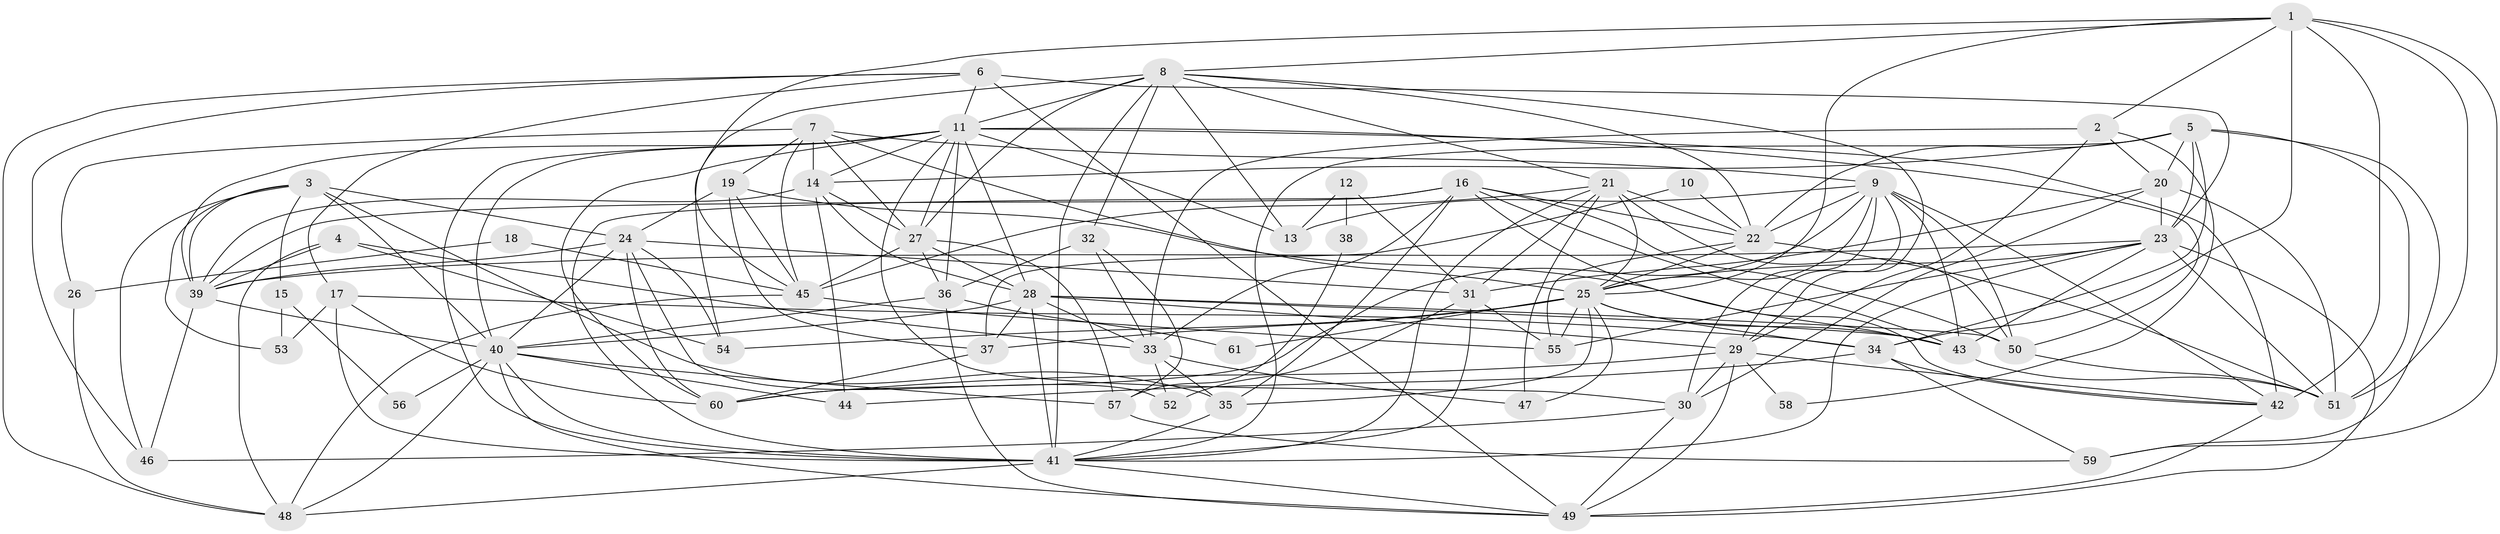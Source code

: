 // original degree distribution, {5: 0.22297297297297297, 3: 0.24324324324324326, 6: 0.07432432432432433, 2: 0.12837837837837837, 8: 0.006756756756756757, 4: 0.2972972972972973, 7: 0.02027027027027027, 10: 0.006756756756756757}
// Generated by graph-tools (version 1.1) at 2025/51/03/04/25 22:51:09]
// undirected, 61 vertices, 191 edges
graph export_dot {
  node [color=gray90,style=filled];
  1;
  2;
  3;
  4;
  5;
  6;
  7;
  8;
  9;
  10;
  11;
  12;
  13;
  14;
  15;
  16;
  17;
  18;
  19;
  20;
  21;
  22;
  23;
  24;
  25;
  26;
  27;
  28;
  29;
  30;
  31;
  32;
  33;
  34;
  35;
  36;
  37;
  38;
  39;
  40;
  41;
  42;
  43;
  44;
  45;
  46;
  47;
  48;
  49;
  50;
  51;
  52;
  53;
  54;
  55;
  56;
  57;
  58;
  59;
  60;
  61;
  1 -- 2 [weight=1.0];
  1 -- 8 [weight=1.0];
  1 -- 25 [weight=1.0];
  1 -- 34 [weight=1.0];
  1 -- 42 [weight=2.0];
  1 -- 45 [weight=1.0];
  1 -- 51 [weight=1.0];
  1 -- 59 [weight=1.0];
  2 -- 20 [weight=1.0];
  2 -- 29 [weight=2.0];
  2 -- 33 [weight=1.0];
  2 -- 58 [weight=1.0];
  3 -- 15 [weight=1.0];
  3 -- 24 [weight=2.0];
  3 -- 35 [weight=2.0];
  3 -- 39 [weight=1.0];
  3 -- 40 [weight=1.0];
  3 -- 46 [weight=1.0];
  3 -- 53 [weight=1.0];
  4 -- 33 [weight=2.0];
  4 -- 39 [weight=1.0];
  4 -- 48 [weight=1.0];
  4 -- 54 [weight=1.0];
  5 -- 14 [weight=1.0];
  5 -- 20 [weight=1.0];
  5 -- 22 [weight=1.0];
  5 -- 23 [weight=1.0];
  5 -- 34 [weight=2.0];
  5 -- 41 [weight=1.0];
  5 -- 51 [weight=1.0];
  5 -- 59 [weight=1.0];
  6 -- 11 [weight=1.0];
  6 -- 17 [weight=1.0];
  6 -- 23 [weight=3.0];
  6 -- 46 [weight=1.0];
  6 -- 48 [weight=1.0];
  6 -- 49 [weight=1.0];
  7 -- 9 [weight=1.0];
  7 -- 14 [weight=1.0];
  7 -- 19 [weight=1.0];
  7 -- 25 [weight=1.0];
  7 -- 26 [weight=1.0];
  7 -- 27 [weight=1.0];
  7 -- 45 [weight=1.0];
  8 -- 11 [weight=1.0];
  8 -- 13 [weight=1.0];
  8 -- 21 [weight=1.0];
  8 -- 22 [weight=1.0];
  8 -- 27 [weight=1.0];
  8 -- 29 [weight=1.0];
  8 -- 32 [weight=1.0];
  8 -- 41 [weight=1.0];
  8 -- 54 [weight=1.0];
  9 -- 13 [weight=1.0];
  9 -- 22 [weight=1.0];
  9 -- 25 [weight=1.0];
  9 -- 29 [weight=1.0];
  9 -- 30 [weight=1.0];
  9 -- 42 [weight=1.0];
  9 -- 43 [weight=1.0];
  9 -- 50 [weight=1.0];
  9 -- 60 [weight=1.0];
  10 -- 22 [weight=1.0];
  10 -- 37 [weight=1.0];
  11 -- 13 [weight=1.0];
  11 -- 14 [weight=1.0];
  11 -- 27 [weight=1.0];
  11 -- 28 [weight=1.0];
  11 -- 30 [weight=1.0];
  11 -- 36 [weight=2.0];
  11 -- 39 [weight=1.0];
  11 -- 40 [weight=2.0];
  11 -- 41 [weight=1.0];
  11 -- 42 [weight=3.0];
  11 -- 50 [weight=1.0];
  11 -- 60 [weight=1.0];
  12 -- 13 [weight=1.0];
  12 -- 31 [weight=1.0];
  12 -- 38 [weight=1.0];
  14 -- 27 [weight=2.0];
  14 -- 28 [weight=1.0];
  14 -- 39 [weight=1.0];
  14 -- 44 [weight=1.0];
  15 -- 53 [weight=1.0];
  15 -- 56 [weight=1.0];
  16 -- 22 [weight=1.0];
  16 -- 33 [weight=1.0];
  16 -- 35 [weight=1.0];
  16 -- 39 [weight=1.0];
  16 -- 41 [weight=1.0];
  16 -- 42 [weight=1.0];
  16 -- 43 [weight=1.0];
  16 -- 50 [weight=1.0];
  17 -- 34 [weight=1.0];
  17 -- 41 [weight=1.0];
  17 -- 53 [weight=1.0];
  17 -- 60 [weight=1.0];
  18 -- 26 [weight=1.0];
  18 -- 45 [weight=1.0];
  19 -- 24 [weight=1.0];
  19 -- 37 [weight=1.0];
  19 -- 43 [weight=1.0];
  19 -- 45 [weight=1.0];
  20 -- 23 [weight=1.0];
  20 -- 30 [weight=1.0];
  20 -- 31 [weight=1.0];
  20 -- 51 [weight=2.0];
  21 -- 22 [weight=1.0];
  21 -- 25 [weight=1.0];
  21 -- 31 [weight=1.0];
  21 -- 41 [weight=1.0];
  21 -- 45 [weight=1.0];
  21 -- 47 [weight=1.0];
  21 -- 50 [weight=1.0];
  22 -- 25 [weight=1.0];
  22 -- 51 [weight=1.0];
  22 -- 55 [weight=1.0];
  23 -- 25 [weight=1.0];
  23 -- 39 [weight=1.0];
  23 -- 41 [weight=1.0];
  23 -- 43 [weight=1.0];
  23 -- 49 [weight=1.0];
  23 -- 51 [weight=1.0];
  23 -- 55 [weight=1.0];
  24 -- 31 [weight=1.0];
  24 -- 39 [weight=1.0];
  24 -- 40 [weight=1.0];
  24 -- 52 [weight=1.0];
  24 -- 54 [weight=1.0];
  24 -- 60 [weight=1.0];
  25 -- 34 [weight=1.0];
  25 -- 35 [weight=1.0];
  25 -- 37 [weight=1.0];
  25 -- 43 [weight=1.0];
  25 -- 47 [weight=1.0];
  25 -- 54 [weight=1.0];
  25 -- 55 [weight=1.0];
  25 -- 61 [weight=1.0];
  26 -- 48 [weight=1.0];
  27 -- 28 [weight=2.0];
  27 -- 36 [weight=1.0];
  27 -- 45 [weight=1.0];
  27 -- 57 [weight=1.0];
  28 -- 29 [weight=2.0];
  28 -- 33 [weight=1.0];
  28 -- 37 [weight=1.0];
  28 -- 40 [weight=1.0];
  28 -- 41 [weight=2.0];
  28 -- 43 [weight=1.0];
  28 -- 50 [weight=1.0];
  29 -- 30 [weight=2.0];
  29 -- 42 [weight=1.0];
  29 -- 49 [weight=1.0];
  29 -- 58 [weight=1.0];
  29 -- 60 [weight=1.0];
  30 -- 46 [weight=1.0];
  30 -- 49 [weight=1.0];
  31 -- 41 [weight=1.0];
  31 -- 52 [weight=1.0];
  31 -- 55 [weight=1.0];
  32 -- 33 [weight=1.0];
  32 -- 36 [weight=1.0];
  32 -- 57 [weight=1.0];
  33 -- 35 [weight=1.0];
  33 -- 47 [weight=1.0];
  33 -- 52 [weight=1.0];
  34 -- 42 [weight=1.0];
  34 -- 44 [weight=1.0];
  34 -- 59 [weight=1.0];
  35 -- 41 [weight=1.0];
  36 -- 40 [weight=1.0];
  36 -- 49 [weight=1.0];
  36 -- 61 [weight=1.0];
  37 -- 60 [weight=1.0];
  38 -- 57 [weight=1.0];
  39 -- 40 [weight=1.0];
  39 -- 46 [weight=1.0];
  40 -- 41 [weight=1.0];
  40 -- 44 [weight=1.0];
  40 -- 48 [weight=1.0];
  40 -- 49 [weight=1.0];
  40 -- 56 [weight=1.0];
  40 -- 57 [weight=1.0];
  41 -- 48 [weight=1.0];
  41 -- 49 [weight=1.0];
  42 -- 49 [weight=1.0];
  43 -- 51 [weight=1.0];
  45 -- 48 [weight=1.0];
  45 -- 55 [weight=1.0];
  50 -- 51 [weight=1.0];
  57 -- 59 [weight=1.0];
}
